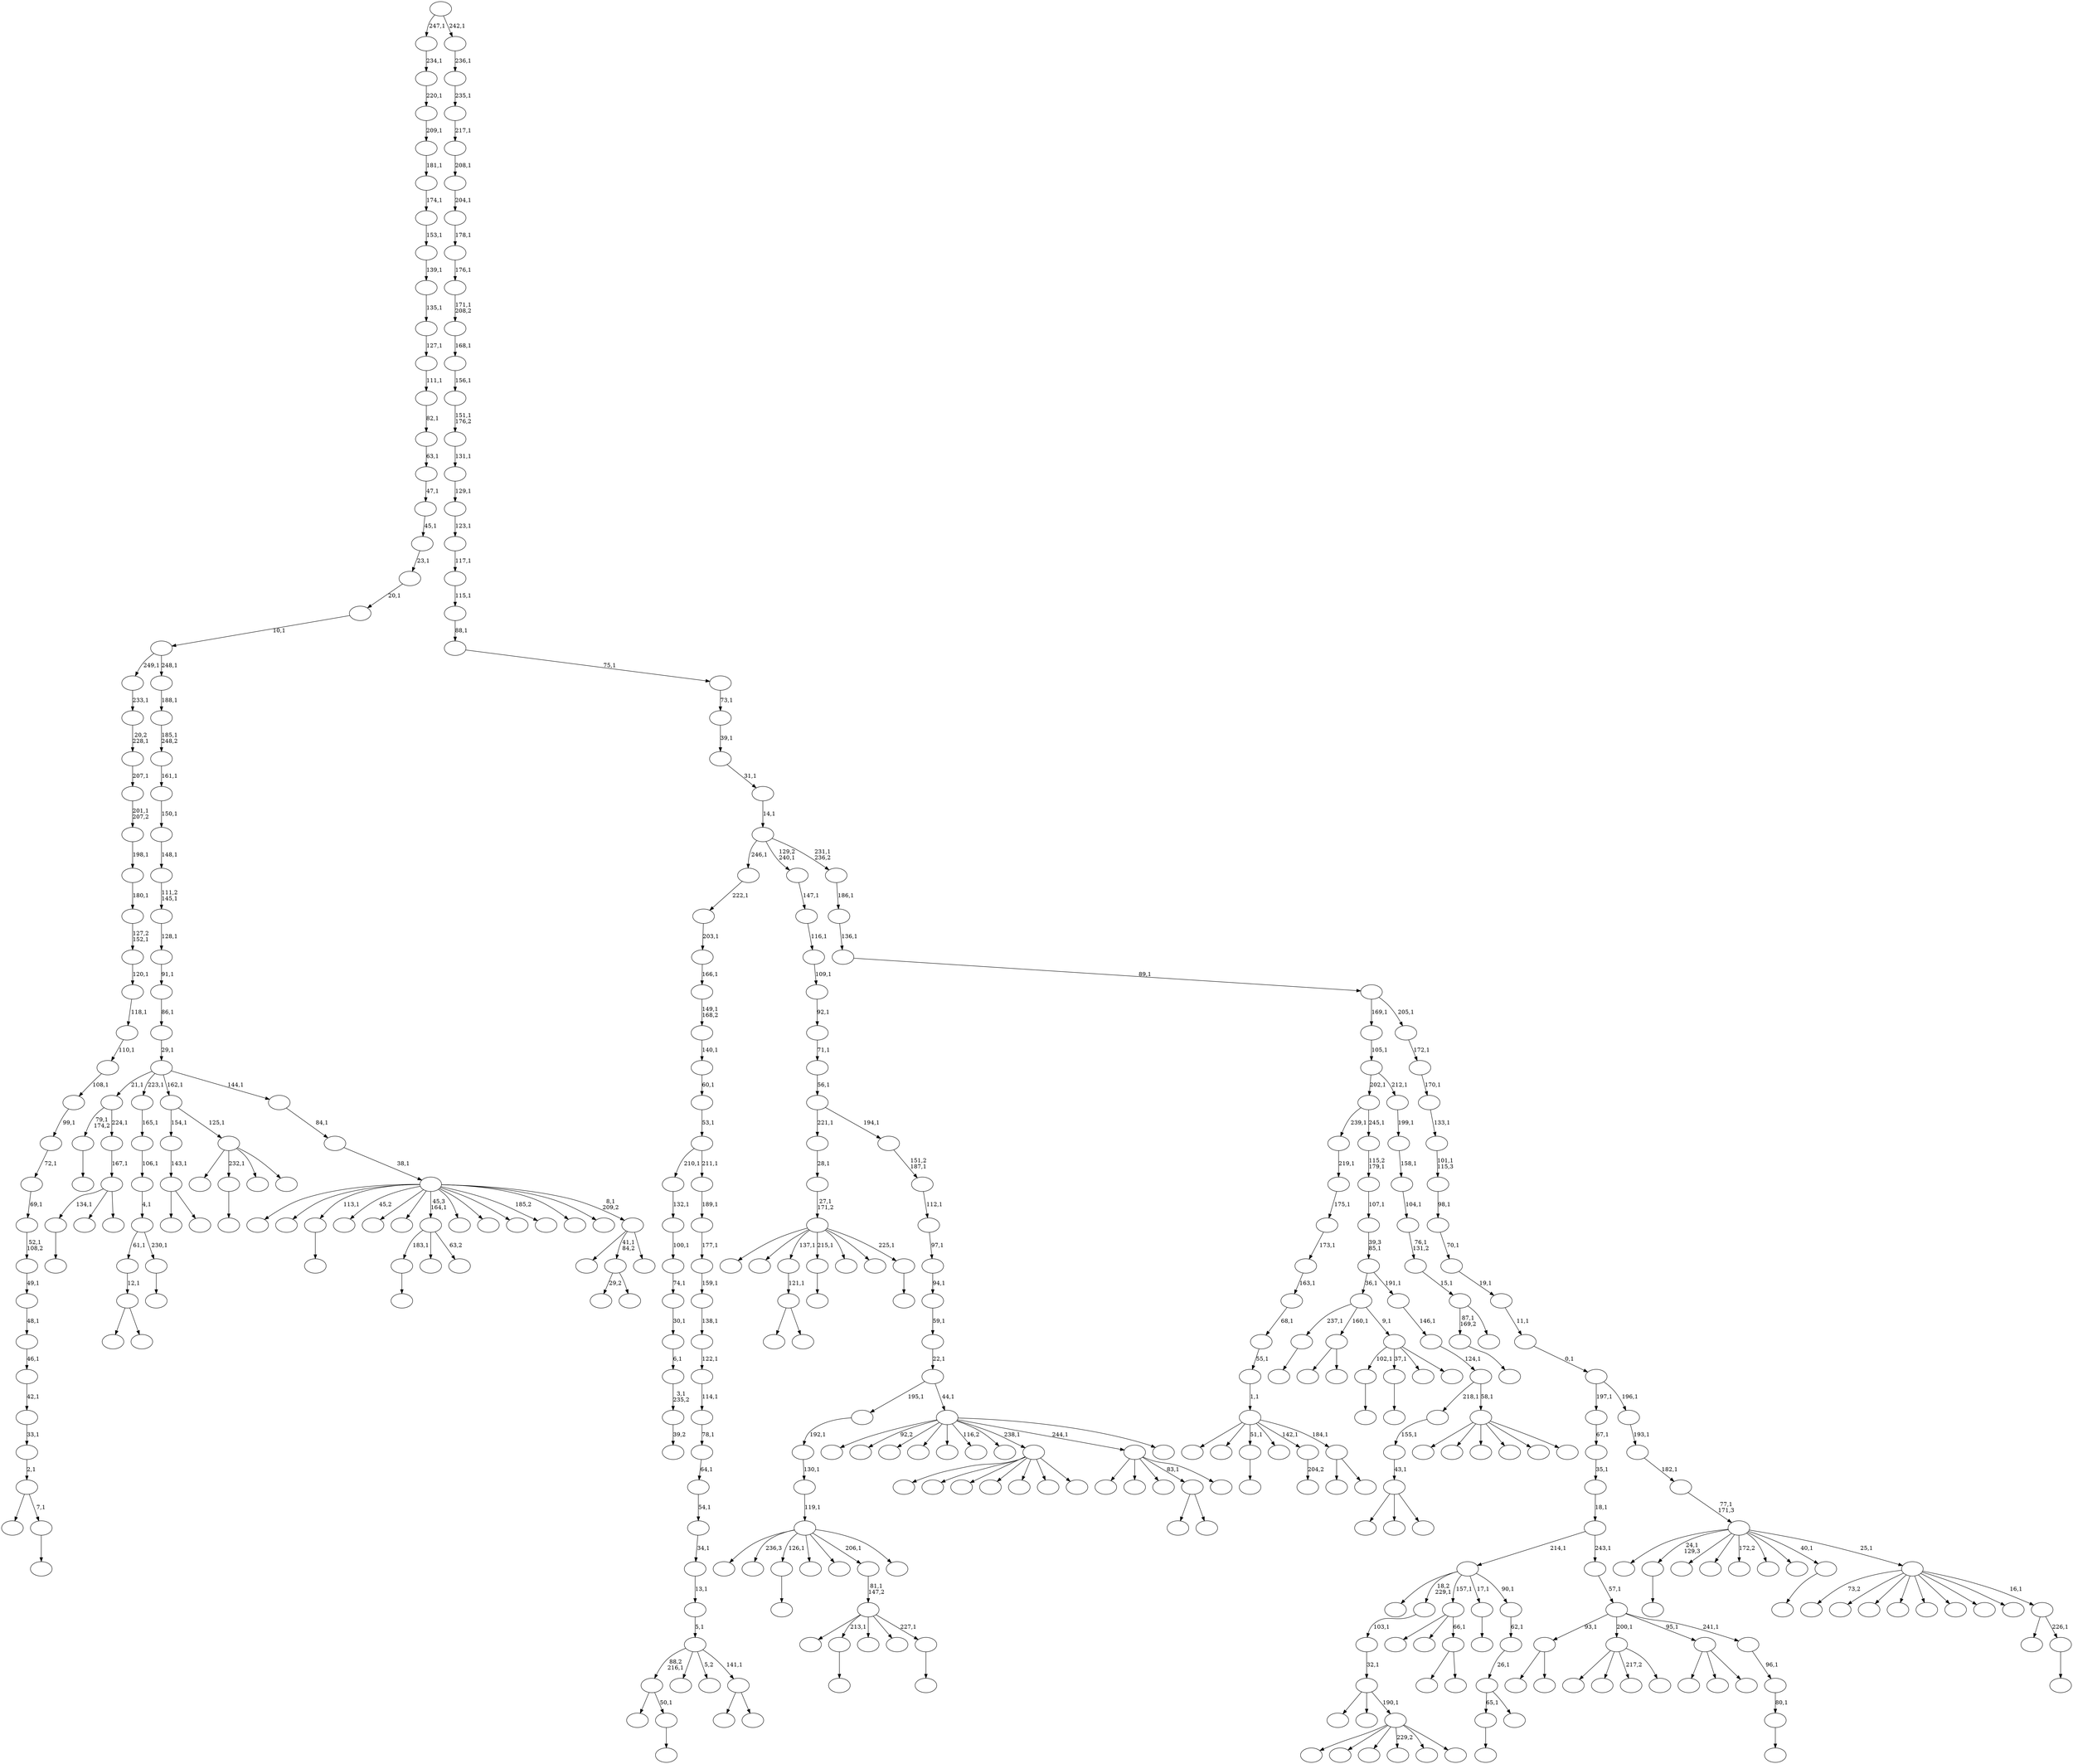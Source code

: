 digraph T {
	400 [label=""]
	399 [label=""]
	398 [label=""]
	397 [label=""]
	396 [label=""]
	395 [label=""]
	394 [label=""]
	393 [label=""]
	392 [label=""]
	391 [label=""]
	390 [label=""]
	389 [label=""]
	388 [label=""]
	387 [label=""]
	386 [label=""]
	385 [label=""]
	384 [label=""]
	383 [label=""]
	382 [label=""]
	381 [label=""]
	380 [label=""]
	379 [label=""]
	378 [label=""]
	377 [label=""]
	376 [label=""]
	375 [label=""]
	374 [label=""]
	373 [label=""]
	372 [label=""]
	371 [label=""]
	370 [label=""]
	369 [label=""]
	368 [label=""]
	367 [label=""]
	366 [label=""]
	365 [label=""]
	364 [label=""]
	363 [label=""]
	362 [label=""]
	361 [label=""]
	360 [label=""]
	359 [label=""]
	358 [label=""]
	357 [label=""]
	356 [label=""]
	355 [label=""]
	354 [label=""]
	353 [label=""]
	352 [label=""]
	351 [label=""]
	350 [label=""]
	349 [label=""]
	348 [label=""]
	347 [label=""]
	346 [label=""]
	345 [label=""]
	344 [label=""]
	343 [label=""]
	342 [label=""]
	341 [label=""]
	340 [label=""]
	339 [label=""]
	338 [label=""]
	337 [label=""]
	336 [label=""]
	335 [label=""]
	334 [label=""]
	333 [label=""]
	332 [label=""]
	331 [label=""]
	330 [label=""]
	329 [label=""]
	328 [label=""]
	327 [label=""]
	326 [label=""]
	325 [label=""]
	324 [label=""]
	323 [label=""]
	322 [label=""]
	321 [label=""]
	320 [label=""]
	319 [label=""]
	318 [label=""]
	317 [label=""]
	316 [label=""]
	315 [label=""]
	314 [label=""]
	313 [label=""]
	312 [label=""]
	311 [label=""]
	310 [label=""]
	309 [label=""]
	308 [label=""]
	307 [label=""]
	306 [label=""]
	305 [label=""]
	304 [label=""]
	303 [label=""]
	302 [label=""]
	301 [label=""]
	300 [label=""]
	299 [label=""]
	298 [label=""]
	297 [label=""]
	296 [label=""]
	295 [label=""]
	294 [label=""]
	293 [label=""]
	292 [label=""]
	291 [label=""]
	290 [label=""]
	289 [label=""]
	288 [label=""]
	287 [label=""]
	286 [label=""]
	285 [label=""]
	284 [label=""]
	283 [label=""]
	282 [label=""]
	281 [label=""]
	280 [label=""]
	279 [label=""]
	278 [label=""]
	277 [label=""]
	276 [label=""]
	275 [label=""]
	274 [label=""]
	273 [label=""]
	272 [label=""]
	271 [label=""]
	270 [label=""]
	269 [label=""]
	268 [label=""]
	267 [label=""]
	266 [label=""]
	265 [label=""]
	264 [label=""]
	263 [label=""]
	262 [label=""]
	261 [label=""]
	260 [label=""]
	259 [label=""]
	258 [label=""]
	257 [label=""]
	256 [label=""]
	255 [label=""]
	254 [label=""]
	253 [label=""]
	252 [label=""]
	251 [label=""]
	250 [label=""]
	249 [label=""]
	248 [label=""]
	247 [label=""]
	246 [label=""]
	245 [label=""]
	244 [label=""]
	243 [label=""]
	242 [label=""]
	241 [label=""]
	240 [label=""]
	239 [label=""]
	238 [label=""]
	237 [label=""]
	236 [label=""]
	235 [label=""]
	234 [label=""]
	233 [label=""]
	232 [label=""]
	231 [label=""]
	230 [label=""]
	229 [label=""]
	228 [label=""]
	227 [label=""]
	226 [label=""]
	225 [label=""]
	224 [label=""]
	223 [label=""]
	222 [label=""]
	221 [label=""]
	220 [label=""]
	219 [label=""]
	218 [label=""]
	217 [label=""]
	216 [label=""]
	215 [label=""]
	214 [label=""]
	213 [label=""]
	212 [label=""]
	211 [label=""]
	210 [label=""]
	209 [label=""]
	208 [label=""]
	207 [label=""]
	206 [label=""]
	205 [label=""]
	204 [label=""]
	203 [label=""]
	202 [label=""]
	201 [label=""]
	200 [label=""]
	199 [label=""]
	198 [label=""]
	197 [label=""]
	196 [label=""]
	195 [label=""]
	194 [label=""]
	193 [label=""]
	192 [label=""]
	191 [label=""]
	190 [label=""]
	189 [label=""]
	188 [label=""]
	187 [label=""]
	186 [label=""]
	185 [label=""]
	184 [label=""]
	183 [label=""]
	182 [label=""]
	181 [label=""]
	180 [label=""]
	179 [label=""]
	178 [label=""]
	177 [label=""]
	176 [label=""]
	175 [label=""]
	174 [label=""]
	173 [label=""]
	172 [label=""]
	171 [label=""]
	170 [label=""]
	169 [label=""]
	168 [label=""]
	167 [label=""]
	166 [label=""]
	165 [label=""]
	164 [label=""]
	163 [label=""]
	162 [label=""]
	161 [label=""]
	160 [label=""]
	159 [label=""]
	158 [label=""]
	157 [label=""]
	156 [label=""]
	155 [label=""]
	154 [label=""]
	153 [label=""]
	152 [label=""]
	151 [label=""]
	150 [label=""]
	149 [label=""]
	148 [label=""]
	147 [label=""]
	146 [label=""]
	145 [label=""]
	144 [label=""]
	143 [label=""]
	142 [label=""]
	141 [label=""]
	140 [label=""]
	139 [label=""]
	138 [label=""]
	137 [label=""]
	136 [label=""]
	135 [label=""]
	134 [label=""]
	133 [label=""]
	132 [label=""]
	131 [label=""]
	130 [label=""]
	129 [label=""]
	128 [label=""]
	127 [label=""]
	126 [label=""]
	125 [label=""]
	124 [label=""]
	123 [label=""]
	122 [label=""]
	121 [label=""]
	120 [label=""]
	119 [label=""]
	118 [label=""]
	117 [label=""]
	116 [label=""]
	115 [label=""]
	114 [label=""]
	113 [label=""]
	112 [label=""]
	111 [label=""]
	110 [label=""]
	109 [label=""]
	108 [label=""]
	107 [label=""]
	106 [label=""]
	105 [label=""]
	104 [label=""]
	103 [label=""]
	102 [label=""]
	101 [label=""]
	100 [label=""]
	99 [label=""]
	98 [label=""]
	97 [label=""]
	96 [label=""]
	95 [label=""]
	94 [label=""]
	93 [label=""]
	92 [label=""]
	91 [label=""]
	90 [label=""]
	89 [label=""]
	88 [label=""]
	87 [label=""]
	86 [label=""]
	85 [label=""]
	84 [label=""]
	83 [label=""]
	82 [label=""]
	81 [label=""]
	80 [label=""]
	79 [label=""]
	78 [label=""]
	77 [label=""]
	76 [label=""]
	75 [label=""]
	74 [label=""]
	73 [label=""]
	72 [label=""]
	71 [label=""]
	70 [label=""]
	69 [label=""]
	68 [label=""]
	67 [label=""]
	66 [label=""]
	65 [label=""]
	64 [label=""]
	63 [label=""]
	62 [label=""]
	61 [label=""]
	60 [label=""]
	59 [label=""]
	58 [label=""]
	57 [label=""]
	56 [label=""]
	55 [label=""]
	54 [label=""]
	53 [label=""]
	52 [label=""]
	51 [label=""]
	50 [label=""]
	49 [label=""]
	48 [label=""]
	47 [label=""]
	46 [label=""]
	45 [label=""]
	44 [label=""]
	43 [label=""]
	42 [label=""]
	41 [label=""]
	40 [label=""]
	39 [label=""]
	38 [label=""]
	37 [label=""]
	36 [label=""]
	35 [label=""]
	34 [label=""]
	33 [label=""]
	32 [label=""]
	31 [label=""]
	30 [label=""]
	29 [label=""]
	28 [label=""]
	27 [label=""]
	26 [label=""]
	25 [label=""]
	24 [label=""]
	23 [label=""]
	22 [label=""]
	21 [label=""]
	20 [label=""]
	19 [label=""]
	18 [label=""]
	17 [label=""]
	16 [label=""]
	15 [label=""]
	14 [label=""]
	13 [label=""]
	12 [label=""]
	11 [label=""]
	10 [label=""]
	9 [label=""]
	8 [label=""]
	7 [label=""]
	6 [label=""]
	5 [label=""]
	4 [label=""]
	3 [label=""]
	2 [label=""]
	1 [label=""]
	0 [label=""]
	399 -> 400 [label=""]
	387 -> 388 [label=""]
	383 -> 396 [label=""]
	383 -> 384 [label=""]
	382 -> 383 [label="121,1"]
	373 -> 374 [label=""]
	370 -> 371 [label=""]
	364 -> 365 [label=""]
	363 -> 375 [label=""]
	363 -> 364 [label="50,1"]
	354 -> 355 [label=""]
	351 -> 352 [label=""]
	349 -> 350 [label=""]
	346 -> 361 [label=""]
	346 -> 348 [label=""]
	346 -> 347 [label=""]
	345 -> 346 [label="43,1"]
	344 -> 345 [label="155,1"]
	338 -> 339 [label=""]
	336 -> 337 [label=""]
	333 -> 334 [label="39,2"]
	332 -> 333 [label="3,1\n235,2"]
	331 -> 332 [label="6,1"]
	330 -> 331 [label="30,1"]
	329 -> 330 [label="74,1"]
	328 -> 329 [label="100,1"]
	327 -> 328 [label="132,1"]
	322 -> 359 [label=""]
	322 -> 323 [label=""]
	320 -> 321 [label=""]
	316 -> 317 [label=""]
	315 -> 362 [label=""]
	315 -> 316 [label="7,1"]
	314 -> 315 [label="2,1"]
	313 -> 314 [label="33,1"]
	312 -> 313 [label="42,1"]
	311 -> 312 [label="46,1"]
	310 -> 311 [label="48,1"]
	309 -> 310 [label="49,1"]
	308 -> 309 [label="52,1\n108,2"]
	307 -> 308 [label="69,1"]
	306 -> 307 [label="72,1"]
	305 -> 306 [label="99,1"]
	304 -> 305 [label="108,1"]
	303 -> 304 [label="110,1"]
	302 -> 303 [label="118,1"]
	301 -> 302 [label="120,1"]
	300 -> 301 [label="127,2\n152,1"]
	299 -> 300 [label="180,1"]
	298 -> 299 [label="198,1"]
	297 -> 298 [label="201,1\n207,2"]
	296 -> 297 [label="207,1"]
	295 -> 296 [label="20,2\n228,1"]
	294 -> 295 [label="233,1"]
	290 -> 338 [label="134,1"]
	290 -> 324 [label=""]
	290 -> 291 [label=""]
	289 -> 290 [label="167,1"]
	288 -> 349 [label="79,1\n174,2"]
	288 -> 289 [label="224,1"]
	283 -> 284 [label=""]
	282 -> 393 [label=""]
	282 -> 336 [label="213,1"]
	282 -> 319 [label=""]
	282 -> 287 [label=""]
	282 -> 283 [label="227,1"]
	281 -> 282 [label="81,1\n147,2"]
	279 -> 280 [label=""]
	275 -> 276 [label=""]
	258 -> 259 [label=""]
	256 -> 351 [label="183,1"]
	256 -> 285 [label=""]
	256 -> 257 [label="63,2"]
	243 -> 244 [label="204,2"]
	241 -> 242 [label=""]
	236 -> 254 [label=""]
	236 -> 237 [label=""]
	235 -> 363 [label="88,2\n216,1"]
	235 -> 271 [label=""]
	235 -> 240 [label="5,2"]
	235 -> 236 [label="141,1"]
	234 -> 235 [label="5,1"]
	233 -> 234 [label="13,1"]
	232 -> 233 [label="34,1"]
	231 -> 232 [label="54,1"]
	230 -> 231 [label="64,1"]
	229 -> 230 [label="78,1"]
	228 -> 229 [label="114,1"]
	227 -> 228 [label="122,1"]
	226 -> 227 [label="138,1"]
	225 -> 226 [label="159,1"]
	224 -> 225 [label="177,1"]
	223 -> 224 [label="189,1"]
	222 -> 327 [label="210,1"]
	222 -> 223 [label="211,1"]
	221 -> 222 [label="53,1"]
	220 -> 221 [label="60,1"]
	219 -> 220 [label="140,1"]
	218 -> 219 [label="149,1\n168,2"]
	217 -> 218 [label="166,1"]
	216 -> 217 [label="203,1"]
	215 -> 216 [label="222,1"]
	210 -> 358 [label=""]
	210 -> 211 [label=""]
	209 -> 210 [label="12,1"]
	206 -> 252 [label=""]
	206 -> 207 [label=""]
	205 -> 206 [label="143,1"]
	203 -> 247 [label="29,2"]
	203 -> 204 [label=""]
	201 -> 369 [label=""]
	201 -> 366 [label=""]
	201 -> 272 [label=""]
	201 -> 251 [label="229,2"]
	201 -> 208 [label=""]
	201 -> 202 [label=""]
	200 -> 368 [label=""]
	200 -> 212 [label=""]
	200 -> 201 [label="190,1"]
	199 -> 200 [label="32,1"]
	198 -> 199 [label="103,1"]
	194 -> 195 [label=""]
	191 -> 261 [label=""]
	191 -> 250 [label=""]
	191 -> 238 [label="217,2"]
	191 -> 192 [label=""]
	185 -> 186 [label=""]
	184 -> 209 [label="61,1"]
	184 -> 185 [label="230,1"]
	183 -> 184 [label="4,1"]
	182 -> 183 [label="106,1"]
	181 -> 182 [label="165,1"]
	176 -> 379 [label=""]
	176 -> 293 [label=""]
	176 -> 177 [label=""]
	174 -> 180 [label=""]
	174 -> 175 [label=""]
	173 -> 356 [label=""]
	173 -> 353 [label=""]
	173 -> 258 [label="51,1"]
	173 -> 255 [label=""]
	173 -> 243 [label="142,1"]
	173 -> 174 [label="184,1"]
	172 -> 173 [label="1,1"]
	171 -> 172 [label="55,1"]
	170 -> 171 [label="68,1"]
	169 -> 170 [label="163,1"]
	168 -> 169 [label="173,1"]
	167 -> 168 [label="175,1"]
	166 -> 167 [label="219,1"]
	164 -> 278 [label=""]
	164 -> 165 [label=""]
	163 -> 377 [label=""]
	163 -> 249 [label=""]
	163 -> 164 [label="66,1"]
	158 -> 397 [label=""]
	158 -> 159 [label=""]
	156 -> 157 [label=""]
	153 -> 399 [label="65,1"]
	153 -> 154 [label=""]
	152 -> 153 [label="26,1"]
	151 -> 152 [label="62,1"]
	150 -> 392 [label=""]
	150 -> 198 [label="18,2\n229,1"]
	150 -> 163 [label="157,1"]
	150 -> 156 [label="17,1"]
	150 -> 151 [label="90,1"]
	148 -> 149 [label=""]
	147 -> 148 [label="80,1"]
	146 -> 147 [label="96,1"]
	145 -> 322 [label="93,1"]
	145 -> 191 [label="200,1"]
	145 -> 176 [label="95,1"]
	145 -> 146 [label="241,1"]
	144 -> 145 [label="57,1"]
	143 -> 150 [label="214,1"]
	143 -> 144 [label="243,1"]
	142 -> 143 [label="18,1"]
	141 -> 142 [label="35,1"]
	140 -> 141 [label="67,1"]
	138 -> 381 [label=""]
	138 -> 279 [label="232,1"]
	138 -> 268 [label=""]
	138 -> 139 [label=""]
	137 -> 205 [label="154,1"]
	137 -> 138 [label="125,1"]
	135 -> 385 [label=""]
	135 -> 378 [label="236,3"]
	135 -> 370 [label="126,1"]
	135 -> 342 [label=""]
	135 -> 326 [label=""]
	135 -> 281 [label="206,1"]
	135 -> 136 [label=""]
	134 -> 135 [label="119,1"]
	133 -> 134 [label="130,1"]
	132 -> 133 [label="192,1"]
	129 -> 320 [label="102,1"]
	129 -> 194 [label="37,1"]
	129 -> 193 [label=""]
	129 -> 130 [label=""]
	128 -> 275 [label="237,1"]
	128 -> 158 [label="160,1"]
	128 -> 129 [label="9,1"]
	126 -> 376 [label=""]
	126 -> 360 [label=""]
	126 -> 277 [label=""]
	126 -> 253 [label=""]
	126 -> 131 [label=""]
	126 -> 127 [label=""]
	125 -> 344 [label="218,1"]
	125 -> 126 [label="58,1"]
	124 -> 125 [label="124,1"]
	123 -> 124 [label="146,1"]
	122 -> 128 [label="36,1"]
	122 -> 123 [label="191,1"]
	121 -> 122 [label="39,3\n85,1"]
	120 -> 121 [label="107,1"]
	119 -> 120 [label="115,2\n179,1"]
	118 -> 166 [label="239,1"]
	118 -> 119 [label="245,1"]
	116 -> 373 [label="87,1\n169,2"]
	116 -> 117 [label=""]
	115 -> 116 [label="15,1"]
	114 -> 115 [label="76,1\n131,2"]
	113 -> 114 [label="104,1"]
	112 -> 113 [label="158,1"]
	111 -> 112 [label="199,1"]
	110 -> 118 [label="202,1"]
	110 -> 111 [label="212,1"]
	109 -> 110 [label="105,1"]
	107 -> 108 [label=""]
	105 -> 391 [label=""]
	105 -> 367 [label=""]
	105 -> 325 [label=""]
	105 -> 264 [label=""]
	105 -> 196 [label=""]
	105 -> 189 [label=""]
	105 -> 106 [label=""]
	103 -> 179 [label=""]
	103 -> 104 [label=""]
	101 -> 102 [label=""]
	100 -> 398 [label=""]
	100 -> 389 [label=""]
	100 -> 382 [label="137,1"]
	100 -> 241 [label="215,1"]
	100 -> 188 [label=""]
	100 -> 178 [label=""]
	100 -> 101 [label="225,1"]
	99 -> 100 [label="27,1\n171,2"]
	98 -> 99 [label="28,1"]
	96 -> 266 [label=""]
	96 -> 246 [label=""]
	96 -> 161 [label=""]
	96 -> 103 [label="83,1"]
	96 -> 97 [label=""]
	94 -> 248 [label=""]
	94 -> 203 [label="41,1\n84,2"]
	94 -> 95 [label=""]
	93 -> 394 [label=""]
	93 -> 372 [label=""]
	93 -> 354 [label="113,1"]
	93 -> 343 [label="45,2"]
	93 -> 273 [label=""]
	93 -> 263 [label=""]
	93 -> 256 [label="45,3\n164,1"]
	93 -> 245 [label=""]
	93 -> 213 [label=""]
	93 -> 197 [label=""]
	93 -> 187 [label="185,2"]
	93 -> 160 [label=""]
	93 -> 155 [label=""]
	93 -> 94 [label="8,1\n209,2"]
	92 -> 93 [label="38,1"]
	91 -> 92 [label="84,1"]
	90 -> 288 [label="21,1"]
	90 -> 181 [label="223,1"]
	90 -> 137 [label="162,1"]
	90 -> 91 [label="144,1"]
	89 -> 90 [label="29,1"]
	88 -> 89 [label="86,1"]
	87 -> 88 [label="91,1"]
	86 -> 87 [label="128,1"]
	85 -> 86 [label="111,2\n145,1"]
	84 -> 85 [label="148,1"]
	83 -> 84 [label="150,1"]
	82 -> 83 [label="161,1"]
	81 -> 82 [label="185,1\n248,2"]
	80 -> 81 [label="188,1"]
	79 -> 294 [label="249,1"]
	79 -> 80 [label="248,1"]
	78 -> 79 [label="10,1"]
	77 -> 78 [label="20,1"]
	76 -> 77 [label="23,1"]
	75 -> 76 [label="45,1"]
	74 -> 75 [label="47,1"]
	73 -> 74 [label="63,1"]
	72 -> 73 [label="82,1"]
	71 -> 72 [label="111,1"]
	70 -> 71 [label="127,1"]
	69 -> 70 [label="135,1"]
	68 -> 69 [label="139,1"]
	67 -> 68 [label="153,1"]
	66 -> 67 [label="174,1"]
	65 -> 66 [label="181,1"]
	64 -> 65 [label="209,1"]
	63 -> 64 [label="220,1"]
	62 -> 63 [label="234,1"]
	60 -> 380 [label=""]
	60 -> 357 [label="92,2"]
	60 -> 341 [label=""]
	60 -> 292 [label=""]
	60 -> 286 [label=""]
	60 -> 274 [label="116,2"]
	60 -> 214 [label=""]
	60 -> 105 [label="238,1"]
	60 -> 96 [label="244,1"]
	60 -> 61 [label=""]
	59 -> 132 [label="195,1"]
	59 -> 60 [label="44,1"]
	58 -> 59 [label="22,1"]
	57 -> 58 [label="59,1"]
	56 -> 57 [label="94,1"]
	55 -> 56 [label="97,1"]
	54 -> 55 [label="112,1"]
	53 -> 54 [label="151,2\n187,1"]
	52 -> 98 [label="221,1"]
	52 -> 53 [label="194,1"]
	51 -> 52 [label="56,1"]
	50 -> 51 [label="71,1"]
	49 -> 50 [label="92,1"]
	48 -> 49 [label="109,1"]
	47 -> 48 [label="116,1"]
	46 -> 47 [label="147,1"]
	44 -> 45 [label=""]
	43 -> 265 [label=""]
	43 -> 44 [label="226,1"]
	42 -> 395 [label="73,2"]
	42 -> 335 [label=""]
	42 -> 318 [label=""]
	42 -> 270 [label=""]
	42 -> 267 [label=""]
	42 -> 262 [label=""]
	42 -> 190 [label=""]
	42 -> 162 [label=""]
	42 -> 43 [label="16,1"]
	41 -> 390 [label=""]
	41 -> 387 [label="24,1\n129,3"]
	41 -> 386 [label=""]
	41 -> 340 [label=""]
	41 -> 269 [label="172,2"]
	41 -> 260 [label=""]
	41 -> 239 [label=""]
	41 -> 107 [label="40,1"]
	41 -> 42 [label="25,1"]
	40 -> 41 [label="77,1\n171,3"]
	39 -> 40 [label="182,1"]
	38 -> 39 [label="193,1"]
	37 -> 140 [label="197,1"]
	37 -> 38 [label="196,1"]
	36 -> 37 [label="0,1"]
	35 -> 36 [label="11,1"]
	34 -> 35 [label="19,1"]
	33 -> 34 [label="70,1"]
	32 -> 33 [label="98,1"]
	31 -> 32 [label="101,1\n115,3"]
	30 -> 31 [label="133,1"]
	29 -> 30 [label="170,1"]
	28 -> 29 [label="172,1"]
	27 -> 109 [label="169,1"]
	27 -> 28 [label="205,1"]
	26 -> 27 [label="89,1"]
	25 -> 26 [label="136,1"]
	24 -> 25 [label="186,1"]
	23 -> 215 [label="246,1"]
	23 -> 46 [label="129,2\n240,1"]
	23 -> 24 [label="231,1\n236,2"]
	22 -> 23 [label="14,1"]
	21 -> 22 [label="31,1"]
	20 -> 21 [label="39,1"]
	19 -> 20 [label="73,1"]
	18 -> 19 [label="75,1"]
	17 -> 18 [label="88,1"]
	16 -> 17 [label="115,1"]
	15 -> 16 [label="117,1"]
	14 -> 15 [label="123,1"]
	13 -> 14 [label="129,1"]
	12 -> 13 [label="131,1"]
	11 -> 12 [label="151,1\n176,2"]
	10 -> 11 [label="156,1"]
	9 -> 10 [label="168,1"]
	8 -> 9 [label="171,1\n208,2"]
	7 -> 8 [label="176,1"]
	6 -> 7 [label="178,1"]
	5 -> 6 [label="204,1"]
	4 -> 5 [label="208,1"]
	3 -> 4 [label="217,1"]
	2 -> 3 [label="235,1"]
	1 -> 2 [label="236,1"]
	0 -> 62 [label="247,1"]
	0 -> 1 [label="242,1"]
}
